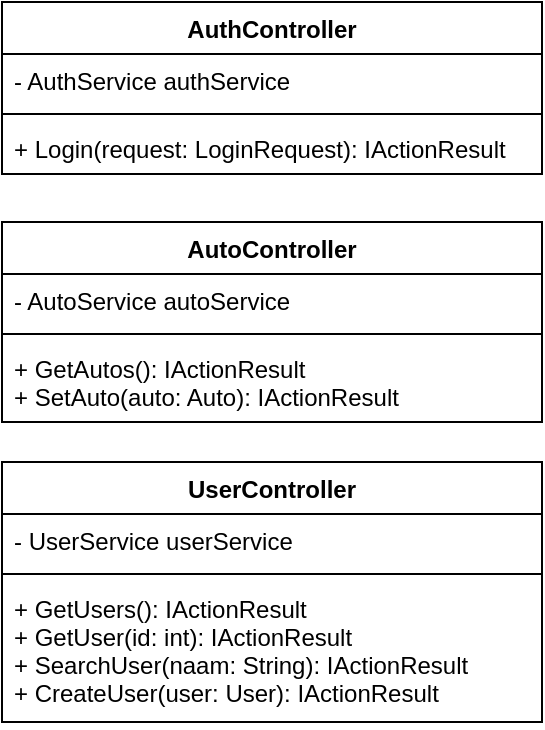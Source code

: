 <mxfile version="17.4.2" type="device"><diagram id="C5RBs43oDa-KdzZeNtuy" name="Page-1"><mxGraphModel dx="913" dy="458" grid="1" gridSize="10" guides="1" tooltips="1" connect="1" arrows="1" fold="1" page="1" pageScale="1" pageWidth="827" pageHeight="1169" math="0" shadow="0"><root><mxCell id="WIyWlLk6GJQsqaUBKTNV-0"/><mxCell id="WIyWlLk6GJQsqaUBKTNV-1" parent="WIyWlLk6GJQsqaUBKTNV-0"/><mxCell id="z9wWmp7xuQXvD_QjF9km-0" value="AuthController&#10;" style="swimlane;fontStyle=1;align=center;verticalAlign=top;childLayout=stackLayout;horizontal=1;startSize=26;horizontalStack=0;resizeParent=1;resizeParentMax=0;resizeLast=0;collapsible=1;marginBottom=0;" vertex="1" parent="WIyWlLk6GJQsqaUBKTNV-1"><mxGeometry x="250" y="180" width="270" height="86" as="geometry"/></mxCell><mxCell id="z9wWmp7xuQXvD_QjF9km-1" value="- AuthService authService" style="text;strokeColor=none;fillColor=none;align=left;verticalAlign=top;spacingLeft=4;spacingRight=4;overflow=hidden;rotatable=0;points=[[0,0.5],[1,0.5]];portConstraint=eastwest;" vertex="1" parent="z9wWmp7xuQXvD_QjF9km-0"><mxGeometry y="26" width="270" height="26" as="geometry"/></mxCell><mxCell id="z9wWmp7xuQXvD_QjF9km-2" value="" style="line;strokeWidth=1;fillColor=none;align=left;verticalAlign=middle;spacingTop=-1;spacingLeft=3;spacingRight=3;rotatable=0;labelPosition=right;points=[];portConstraint=eastwest;" vertex="1" parent="z9wWmp7xuQXvD_QjF9km-0"><mxGeometry y="52" width="270" height="8" as="geometry"/></mxCell><mxCell id="z9wWmp7xuQXvD_QjF9km-3" value="+ Login(request: LoginRequest): IActionResult " style="text;strokeColor=none;fillColor=none;align=left;verticalAlign=top;spacingLeft=4;spacingRight=4;overflow=hidden;rotatable=0;points=[[0,0.5],[1,0.5]];portConstraint=eastwest;" vertex="1" parent="z9wWmp7xuQXvD_QjF9km-0"><mxGeometry y="60" width="270" height="26" as="geometry"/></mxCell><mxCell id="z9wWmp7xuQXvD_QjF9km-4" value="AutoController" style="swimlane;fontStyle=1;align=center;verticalAlign=top;childLayout=stackLayout;horizontal=1;startSize=26;horizontalStack=0;resizeParent=1;resizeParentMax=0;resizeLast=0;collapsible=1;marginBottom=0;" vertex="1" parent="WIyWlLk6GJQsqaUBKTNV-1"><mxGeometry x="250" y="290" width="270" height="100" as="geometry"/></mxCell><mxCell id="z9wWmp7xuQXvD_QjF9km-5" value="- AutoService autoService&#10;" style="text;strokeColor=none;fillColor=none;align=left;verticalAlign=top;spacingLeft=4;spacingRight=4;overflow=hidden;rotatable=0;points=[[0,0.5],[1,0.5]];portConstraint=eastwest;" vertex="1" parent="z9wWmp7xuQXvD_QjF9km-4"><mxGeometry y="26" width="270" height="26" as="geometry"/></mxCell><mxCell id="z9wWmp7xuQXvD_QjF9km-6" value="" style="line;strokeWidth=1;fillColor=none;align=left;verticalAlign=middle;spacingTop=-1;spacingLeft=3;spacingRight=3;rotatable=0;labelPosition=right;points=[];portConstraint=eastwest;" vertex="1" parent="z9wWmp7xuQXvD_QjF9km-4"><mxGeometry y="52" width="270" height="8" as="geometry"/></mxCell><mxCell id="z9wWmp7xuQXvD_QjF9km-7" value="+ GetAutos(): IActionResult&#10;+ SetAuto(auto: Auto): IActionResult&#10;" style="text;strokeColor=none;fillColor=none;align=left;verticalAlign=top;spacingLeft=4;spacingRight=4;overflow=hidden;rotatable=0;points=[[0,0.5],[1,0.5]];portConstraint=eastwest;" vertex="1" parent="z9wWmp7xuQXvD_QjF9km-4"><mxGeometry y="60" width="270" height="40" as="geometry"/></mxCell><mxCell id="z9wWmp7xuQXvD_QjF9km-8" value="UserController" style="swimlane;fontStyle=1;align=center;verticalAlign=top;childLayout=stackLayout;horizontal=1;startSize=26;horizontalStack=0;resizeParent=1;resizeParentMax=0;resizeLast=0;collapsible=1;marginBottom=0;" vertex="1" parent="WIyWlLk6GJQsqaUBKTNV-1"><mxGeometry x="250" y="410" width="270" height="130" as="geometry"/></mxCell><mxCell id="z9wWmp7xuQXvD_QjF9km-9" value="- UserService userService" style="text;strokeColor=none;fillColor=none;align=left;verticalAlign=top;spacingLeft=4;spacingRight=4;overflow=hidden;rotatable=0;points=[[0,0.5],[1,0.5]];portConstraint=eastwest;" vertex="1" parent="z9wWmp7xuQXvD_QjF9km-8"><mxGeometry y="26" width="270" height="26" as="geometry"/></mxCell><mxCell id="z9wWmp7xuQXvD_QjF9km-10" value="" style="line;strokeWidth=1;fillColor=none;align=left;verticalAlign=middle;spacingTop=-1;spacingLeft=3;spacingRight=3;rotatable=0;labelPosition=right;points=[];portConstraint=eastwest;" vertex="1" parent="z9wWmp7xuQXvD_QjF9km-8"><mxGeometry y="52" width="270" height="8" as="geometry"/></mxCell><mxCell id="z9wWmp7xuQXvD_QjF9km-11" value="+ GetUsers(): IActionResult&#10;+ GetUser(id: int): IActionResult&#10;+ SearchUser(naam: String): IActionResult&#10;+ CreateUser(user: User): IActionResult&#10;&#10;" style="text;strokeColor=none;fillColor=none;align=left;verticalAlign=top;spacingLeft=4;spacingRight=4;overflow=hidden;rotatable=0;points=[[0,0.5],[1,0.5]];portConstraint=eastwest;" vertex="1" parent="z9wWmp7xuQXvD_QjF9km-8"><mxGeometry y="60" width="270" height="70" as="geometry"/></mxCell></root></mxGraphModel></diagram></mxfile>